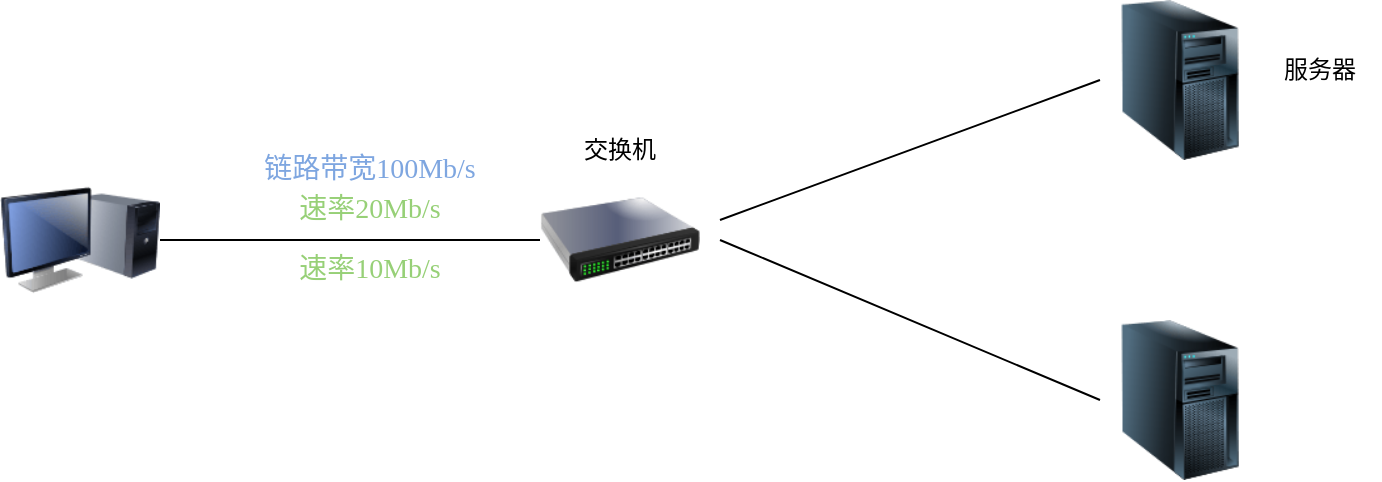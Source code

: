 <mxfile version="20.8.18" type="github">
  <diagram name="Page-1" id="55a83fd1-7818-8e21-69c5-c3457e3827bb">
    <mxGraphModel dx="776" dy="451" grid="1" gridSize="10" guides="1" tooltips="1" connect="1" arrows="1" fold="1" page="1" pageScale="1" pageWidth="1100" pageHeight="850" background="none" math="0" shadow="0">
      <root>
        <mxCell id="0" />
        <mxCell id="1" parent="0" />
        <mxCell id="CseuSFjhn_5iYGJGKoM_-1" value="" style="image;html=1;image=img/lib/clip_art/computers/Monitor_Tower_128x128.png" vertex="1" parent="1">
          <mxGeometry x="110" y="330" width="80" height="80" as="geometry" />
        </mxCell>
        <mxCell id="CseuSFjhn_5iYGJGKoM_-2" value="" style="image;html=1;image=img/lib/clip_art/networking/Switch_128x128.png" vertex="1" parent="1">
          <mxGeometry x="380" y="330" width="80" height="80" as="geometry" />
        </mxCell>
        <mxCell id="CseuSFjhn_5iYGJGKoM_-3" value="" style="image;html=1;image=img/lib/clip_art/computers/Server_Tower_128x128.png" vertex="1" parent="1">
          <mxGeometry x="660" y="250" width="80" height="80" as="geometry" />
        </mxCell>
        <mxCell id="CseuSFjhn_5iYGJGKoM_-4" value="" style="image;html=1;image=img/lib/clip_art/computers/Server_Tower_128x128.png" vertex="1" parent="1">
          <mxGeometry x="660" y="410" width="80" height="80" as="geometry" />
        </mxCell>
        <mxCell id="CseuSFjhn_5iYGJGKoM_-9" value="交换机" style="text;strokeColor=none;align=center;fillColor=none;html=1;verticalAlign=middle;whiteSpace=wrap;rounded=0;" vertex="1" parent="1">
          <mxGeometry x="390" y="310" width="60" height="30" as="geometry" />
        </mxCell>
        <mxCell id="CseuSFjhn_5iYGJGKoM_-10" value="服务器" style="text;strokeColor=none;align=center;fillColor=none;html=1;verticalAlign=middle;whiteSpace=wrap;rounded=0;" vertex="1" parent="1">
          <mxGeometry x="740" y="270" width="60" height="30" as="geometry" />
        </mxCell>
        <mxCell id="CseuSFjhn_5iYGJGKoM_-11" value="" style="endArrow=none;html=1;rounded=0;strokeColor=default;entryX=0;entryY=0.5;entryDx=0;entryDy=0;" edge="1" parent="1" target="CseuSFjhn_5iYGJGKoM_-4">
          <mxGeometry width="50" height="50" relative="1" as="geometry">
            <mxPoint x="470" y="370" as="sourcePoint" />
            <mxPoint x="530" y="360" as="targetPoint" />
          </mxGeometry>
        </mxCell>
        <mxCell id="CseuSFjhn_5iYGJGKoM_-12" value="" style="endArrow=none;html=1;rounded=0;strokeColor=default;entryX=0;entryY=0.5;entryDx=0;entryDy=0;" edge="1" parent="1" target="CseuSFjhn_5iYGJGKoM_-3">
          <mxGeometry width="50" height="50" relative="1" as="geometry">
            <mxPoint x="470" y="360" as="sourcePoint" />
            <mxPoint x="520" y="310" as="targetPoint" />
          </mxGeometry>
        </mxCell>
        <mxCell id="CseuSFjhn_5iYGJGKoM_-13" value="" style="endArrow=none;html=1;rounded=0;strokeColor=default;entryX=0;entryY=0.5;entryDx=0;entryDy=0;" edge="1" parent="1" target="CseuSFjhn_5iYGJGKoM_-2">
          <mxGeometry width="50" height="50" relative="1" as="geometry">
            <mxPoint x="190" y="370" as="sourcePoint" />
            <mxPoint x="400" y="360" as="targetPoint" />
          </mxGeometry>
        </mxCell>
        <mxCell id="CseuSFjhn_5iYGJGKoM_-14" value="链路带宽100Mb/s" style="text;strokeColor=none;align=center;fillColor=none;html=1;verticalAlign=middle;whiteSpace=wrap;rounded=0;fontFamily=Tahoma;fontSize=14;fontColor=#7EA6E0;" vertex="1" parent="1">
          <mxGeometry x="230" y="330" width="130" height="10" as="geometry" />
        </mxCell>
        <mxCell id="CseuSFjhn_5iYGJGKoM_-15" value="速率20Mb/s" style="text;strokeColor=none;align=center;fillColor=none;html=1;verticalAlign=middle;whiteSpace=wrap;rounded=0;fontFamily=Tahoma;fontSize=14;fontColor=#97D077;" vertex="1" parent="1">
          <mxGeometry x="230" y="350" width="130" height="10" as="geometry" />
        </mxCell>
        <mxCell id="CseuSFjhn_5iYGJGKoM_-16" value="速率10Mb/s" style="text;strokeColor=none;align=center;fillColor=none;html=1;verticalAlign=middle;whiteSpace=wrap;rounded=0;fontFamily=Tahoma;fontSize=14;fontColor=#97D077;" vertex="1" parent="1">
          <mxGeometry x="230" y="380" width="130" height="10" as="geometry" />
        </mxCell>
      </root>
    </mxGraphModel>
  </diagram>
</mxfile>
